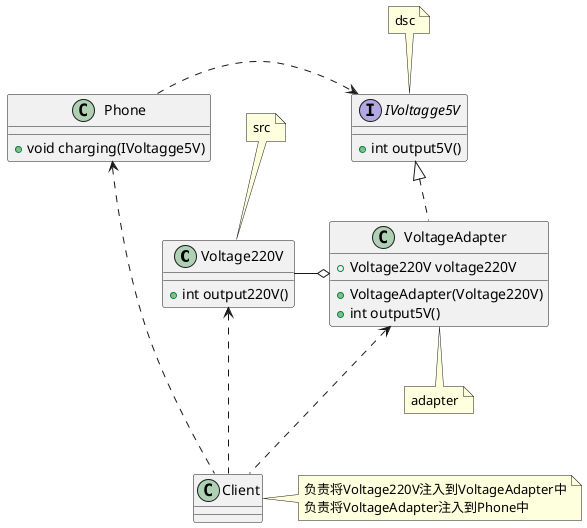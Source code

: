 @startuml

class Voltage220V{
    + int output220V()
}

note top of Voltage220V
src
end note

interface IVoltagge5V{
    + int output5V()
}

note top of IVoltagge5V
dsc
end note

class VoltageAdapter{
    + Voltage220V voltage220V
    + VoltageAdapter(Voltage220V)
    + int output5V()
}

note bottom of VoltageAdapter
adapter
end note


class Phone{
    + void charging(IVoltagge5V)
}

class Client {

}

note right of Client
    负责将Voltage220V注入到VoltageAdapter中
    负责将VoltageAdapter注入到Phone中
end note

IVoltagge5V <|.. VoltageAdapter
Voltage220V --right-o VoltageAdapter

Phone .right.> IVoltagge5V

Client ..up.> Phone
Client ..up.> VoltageAdapter
Client ..up.> Voltage220V
@enduml